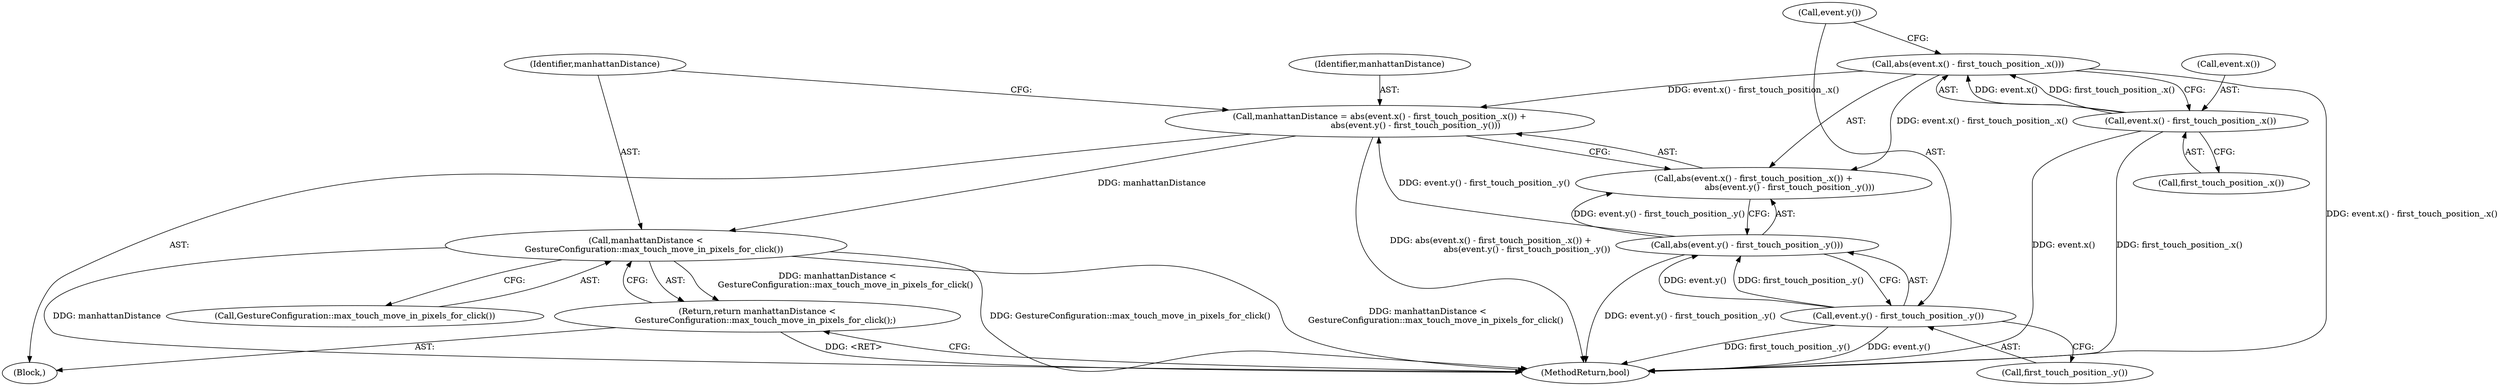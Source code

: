 digraph "0_Chrome_b8573aa643b03a59f4e2c99c72d3511a11cfb0b6_2@API" {
"1000116" [label="(Call,manhattanDistance <\n      GestureConfiguration::max_touch_move_in_pixels_for_click())"];
"1000104" [label="(Call,manhattanDistance = abs(event.x() - first_touch_position_.x()) +\n                           abs(event.y() - first_touch_position_.y()))"];
"1000107" [label="(Call,abs(event.x() - first_touch_position_.x()))"];
"1000108" [label="(Call,event.x() - first_touch_position_.x())"];
"1000111" [label="(Call,abs(event.y() - first_touch_position_.y()))"];
"1000112" [label="(Call,event.y() - first_touch_position_.y())"];
"1000115" [label="(Return,return manhattanDistance <\n      GestureConfiguration::max_touch_move_in_pixels_for_click();)"];
"1000108" [label="(Call,event.x() - first_touch_position_.x())"];
"1000116" [label="(Call,manhattanDistance <\n      GestureConfiguration::max_touch_move_in_pixels_for_click())"];
"1000117" [label="(Identifier,manhattanDistance)"];
"1000106" [label="(Call,abs(event.x() - first_touch_position_.x()) +\n                           abs(event.y() - first_touch_position_.y()))"];
"1000105" [label="(Identifier,manhattanDistance)"];
"1000110" [label="(Call,first_touch_position_.x())"];
"1000111" [label="(Call,abs(event.y() - first_touch_position_.y()))"];
"1000104" [label="(Call,manhattanDistance = abs(event.x() - first_touch_position_.x()) +\n                           abs(event.y() - first_touch_position_.y()))"];
"1000118" [label="(Call,GestureConfiguration::max_touch_move_in_pixels_for_click())"];
"1000107" [label="(Call,abs(event.x() - first_touch_position_.x()))"];
"1000112" [label="(Call,event.y() - first_touch_position_.y())"];
"1000114" [label="(Call,first_touch_position_.y())"];
"1000115" [label="(Return,return manhattanDistance <\n      GestureConfiguration::max_touch_move_in_pixels_for_click();)"];
"1000119" [label="(MethodReturn,bool)"];
"1000113" [label="(Call,event.y())"];
"1000109" [label="(Call,event.x())"];
"1000102" [label="(Block,)"];
"1000116" -> "1000115"  [label="AST: "];
"1000116" -> "1000118"  [label="CFG: "];
"1000117" -> "1000116"  [label="AST: "];
"1000118" -> "1000116"  [label="AST: "];
"1000115" -> "1000116"  [label="CFG: "];
"1000116" -> "1000119"  [label="DDG: manhattanDistance"];
"1000116" -> "1000119"  [label="DDG: GestureConfiguration::max_touch_move_in_pixels_for_click()"];
"1000116" -> "1000119"  [label="DDG: manhattanDistance <\n      GestureConfiguration::max_touch_move_in_pixels_for_click()"];
"1000116" -> "1000115"  [label="DDG: manhattanDistance <\n      GestureConfiguration::max_touch_move_in_pixels_for_click()"];
"1000104" -> "1000116"  [label="DDG: manhattanDistance"];
"1000104" -> "1000102"  [label="AST: "];
"1000104" -> "1000106"  [label="CFG: "];
"1000105" -> "1000104"  [label="AST: "];
"1000106" -> "1000104"  [label="AST: "];
"1000117" -> "1000104"  [label="CFG: "];
"1000104" -> "1000119"  [label="DDG: abs(event.x() - first_touch_position_.x()) +\n                           abs(event.y() - first_touch_position_.y())"];
"1000107" -> "1000104"  [label="DDG: event.x() - first_touch_position_.x()"];
"1000111" -> "1000104"  [label="DDG: event.y() - first_touch_position_.y()"];
"1000107" -> "1000106"  [label="AST: "];
"1000107" -> "1000108"  [label="CFG: "];
"1000108" -> "1000107"  [label="AST: "];
"1000113" -> "1000107"  [label="CFG: "];
"1000107" -> "1000119"  [label="DDG: event.x() - first_touch_position_.x()"];
"1000107" -> "1000106"  [label="DDG: event.x() - first_touch_position_.x()"];
"1000108" -> "1000107"  [label="DDG: event.x()"];
"1000108" -> "1000107"  [label="DDG: first_touch_position_.x()"];
"1000108" -> "1000110"  [label="CFG: "];
"1000109" -> "1000108"  [label="AST: "];
"1000110" -> "1000108"  [label="AST: "];
"1000108" -> "1000119"  [label="DDG: first_touch_position_.x()"];
"1000108" -> "1000119"  [label="DDG: event.x()"];
"1000111" -> "1000106"  [label="AST: "];
"1000111" -> "1000112"  [label="CFG: "];
"1000112" -> "1000111"  [label="AST: "];
"1000106" -> "1000111"  [label="CFG: "];
"1000111" -> "1000119"  [label="DDG: event.y() - first_touch_position_.y()"];
"1000111" -> "1000106"  [label="DDG: event.y() - first_touch_position_.y()"];
"1000112" -> "1000111"  [label="DDG: event.y()"];
"1000112" -> "1000111"  [label="DDG: first_touch_position_.y()"];
"1000112" -> "1000114"  [label="CFG: "];
"1000113" -> "1000112"  [label="AST: "];
"1000114" -> "1000112"  [label="AST: "];
"1000112" -> "1000119"  [label="DDG: first_touch_position_.y()"];
"1000112" -> "1000119"  [label="DDG: event.y()"];
"1000115" -> "1000102"  [label="AST: "];
"1000119" -> "1000115"  [label="CFG: "];
"1000115" -> "1000119"  [label="DDG: <RET>"];
}
